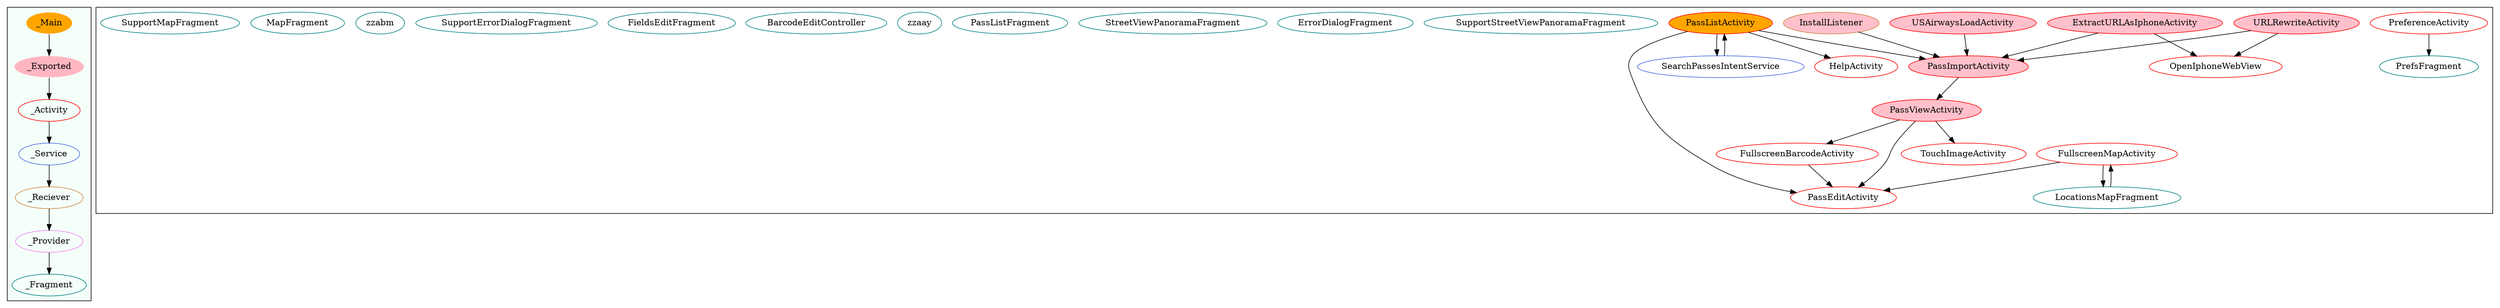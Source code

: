 digraph G {
subgraph cluster_legend{ 
bgcolor=mintcream;
_Activity[color = red];
_Service[color = royalblue];
_Provider[color = violet];
_Reciever[color = peru];
_Fragment[color = teal];
_Main[style=filled, fillcolor=orange, color = mintcream];
_Exported[style=filled, fillcolor=lightpink, color = mintcream];
_Main -> _Exported -> _Activity -> _Service -> _Reciever -> _Provider -> _Fragment; 
}
subgraph cluster_component{ 
FullscreenMapActivity[color = red];
PassEditActivity[color = red];
HelpActivity[color = red];
TouchImageActivity[color = red];
OpenIphoneWebView[color = red];
URLRewriteActivity[style=filled, fillcolor=pink, color = red];
ExtractURLAsIphoneActivity[style=filled, fillcolor=pink, color = red];
USAirwaysLoadActivity[style=filled, fillcolor=pink, color = red];
PreferenceActivity[color = red];
PassViewActivity[style=filled, fillcolor=pink, color = red];
PassListActivity[style=filled, fillcolor=orange, color = red];
FullscreenBarcodeActivity[color = red];
PassImportActivity[style=filled, fillcolor=pink, color = red];
SearchPassesIntentService[color = royalblue];
InstallListener[style=filled, fillcolor=pink, color = peru];
SupportStreetViewPanoramaFragment[color = teal];
ErrorDialogFragment[color = teal];
StreetViewPanoramaFragment[color = teal];
PrefsFragment[color = teal];
PassListFragment[color = teal];
zzaay[color = teal];
BarcodeEditController[color = teal];
LocationsMapFragment[color = teal];
FieldsEditFragment[color = teal];
SupportErrorDialogFragment[color = teal];
zzabm[color = teal];
MapFragment[color = teal];
SupportMapFragment[color = teal];
SearchPassesIntentService->PassListActivity;
LocationsMapFragment->FullscreenMapActivity;
USAirwaysLoadActivity->PassImportActivity;
PassViewActivity->TouchImageActivity;
PassViewActivity->FullscreenBarcodeActivity;
PassViewActivity->PassEditActivity;
PreferenceActivity->PrefsFragment;
PassListActivity->PassImportActivity;
PassListActivity->PassEditActivity;
PassListActivity->SearchPassesIntentService;
PassListActivity->HelpActivity;
FullscreenBarcodeActivity->PassEditActivity;
FullscreenMapActivity->LocationsMapFragment;
FullscreenMapActivity->PassEditActivity;
InstallListener->PassImportActivity;
URLRewriteActivity->OpenIphoneWebView;
URLRewriteActivity->PassImportActivity;
ExtractURLAsIphoneActivity->PassImportActivity;
ExtractURLAsIphoneActivity->OpenIphoneWebView;
PassImportActivity->PassViewActivity;
}
}
